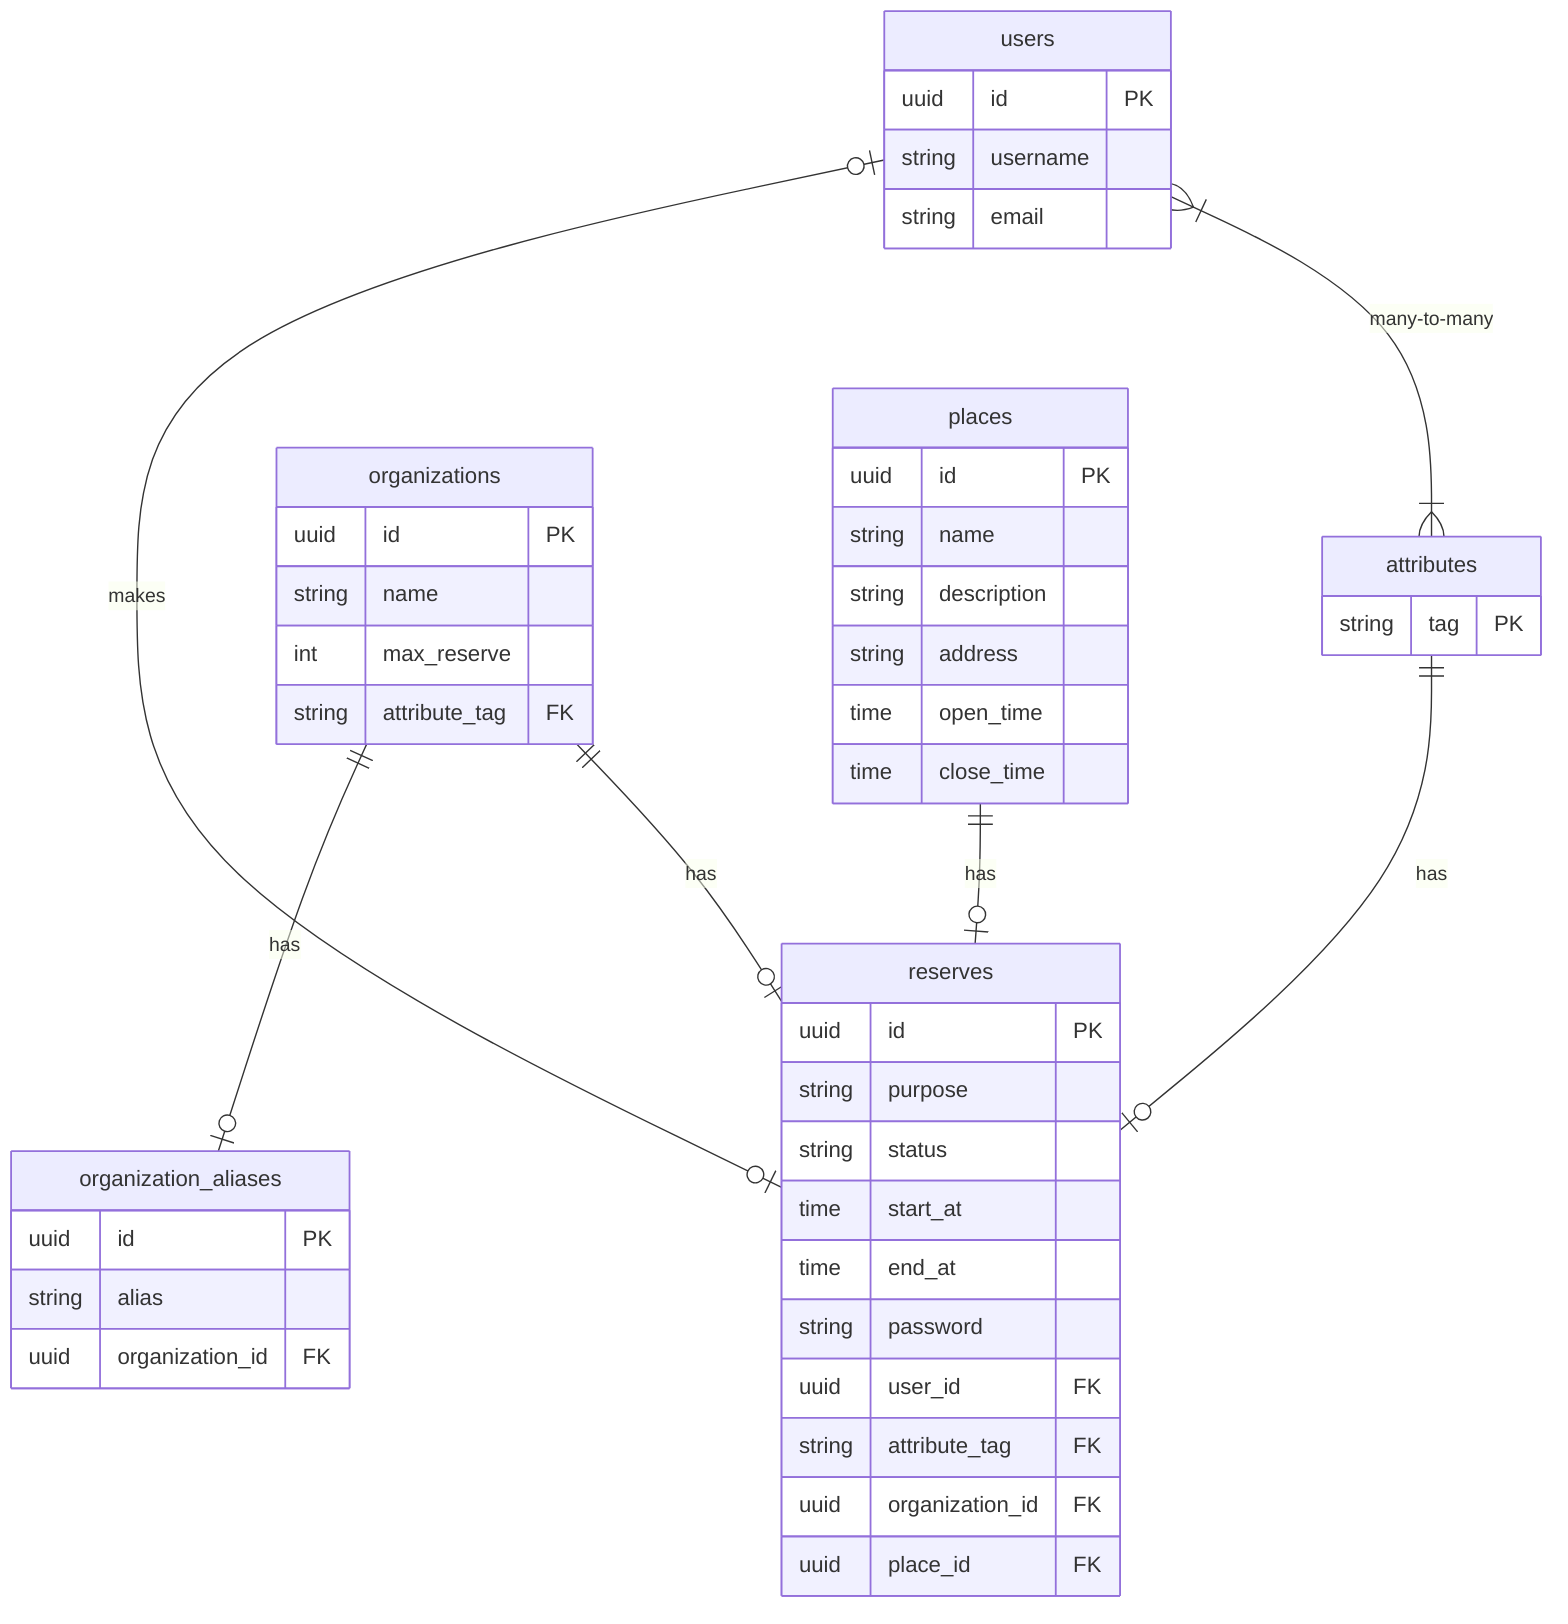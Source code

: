 erDiagram
    users {
        uuid id PK
        string username
        string email
    }
    attributes {
        string tag PK
    }
    organizations {
        uuid id PK
        string name
        int max_reserve
        string attribute_tag FK
    }
    organization_aliases {
        uuid id PK
        string alias
        uuid organization_id FK
    }
    places {
        uuid id PK
        string name
        string description
        string address
        time open_time
        time close_time
    }
    reserves {
        uuid id PK
        string purpose
        string status
        time start_at
        time end_at
        string password
        uuid user_id FK
        string attribute_tag FK
        uuid organization_id FK
        uuid place_id FK
    }
    organizations ||--o| organization_aliases : "has"
    organizations ||--o| reserves : "has"
    places ||--o| reserves : "has"
    attributes ||--o| reserves : "has"
    users |o--o| reserves : "makes"
    users }|--|{ attributes : "many-to-many"